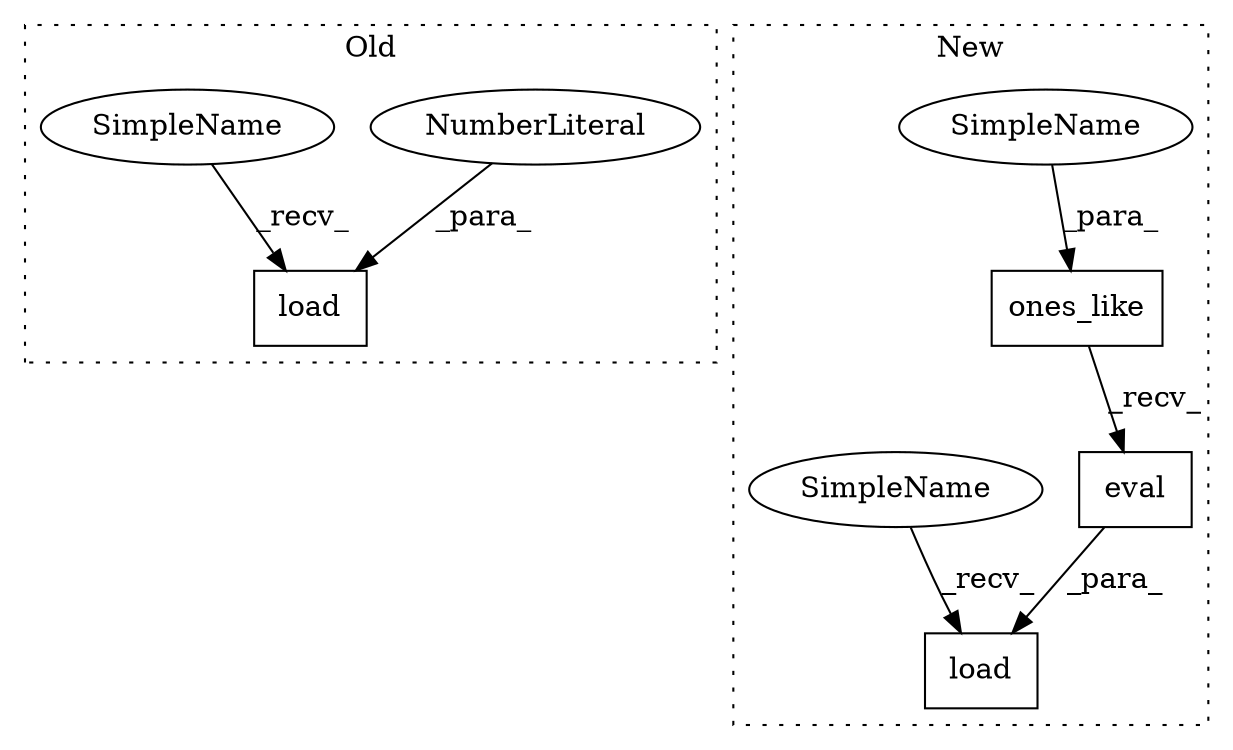 digraph G {
subgraph cluster0 {
1 [label="load" a="32" s="3622,3630" l="5,1" shape="box"];
3 [label="NumberLiteral" a="34" s="3627" l="3" shape="ellipse"];
6 [label="SimpleName" a="42" s="3611" l="10" shape="ellipse"];
label = "Old";
style="dotted";
}
subgraph cluster1 {
2 [label="eval" a="32" s="7713" l="6" shape="box"];
4 [label="ones_like" a="32" s="7697,7711" l="10,1" shape="box"];
5 [label="load" a="32" s="7681,7719" l="5,1" shape="box"];
7 [label="SimpleName" a="42" s="7707" l="4" shape="ellipse"];
8 [label="SimpleName" a="42" s="7676" l="4" shape="ellipse"];
label = "New";
style="dotted";
}
2 -> 5 [label="_para_"];
3 -> 1 [label="_para_"];
4 -> 2 [label="_recv_"];
6 -> 1 [label="_recv_"];
7 -> 4 [label="_para_"];
8 -> 5 [label="_recv_"];
}